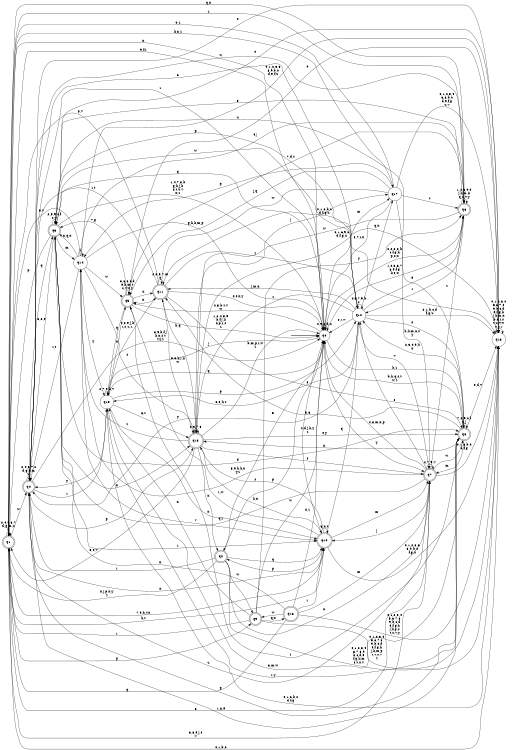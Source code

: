 digraph BlueStar {
__start0 [style = invis, shape = none, label = "", width = 0, height = 0];

rankdir=LR;
size="8,5";

s0 [style="filled", color="black", fillcolor="white" shape="circle", label="q0"];
s1 [style="rounded,filled", color="black", fillcolor="white" shape="doublecircle", label="q1"];
s2 [style="rounded,filled", color="black", fillcolor="white" shape="doublecircle", label="q2"];
s3 [style="rounded,filled", color="black", fillcolor="white" shape="doublecircle", label="q3"];
s4 [style="rounded,filled", color="black", fillcolor="white" shape="doublecircle", label="q4"];
s5 [style="rounded,filled", color="black", fillcolor="white" shape="doublecircle", label="q5"];
s6 [style="rounded,filled", color="black", fillcolor="white" shape="doublecircle", label="q6"];
s7 [style="rounded,filled", color="black", fillcolor="white" shape="doublecircle", label="q7"];
s8 [style="rounded,filled", color="black", fillcolor="white" shape="doublecircle", label="q8"];
s9 [style="rounded,filled", color="black", fillcolor="white" shape="doublecircle", label="q9"];
s10 [style="rounded,filled", color="black", fillcolor="white" shape="doublecircle", label="q10"];
s11 [style="rounded,filled", color="black", fillcolor="white" shape="doublecircle", label="q11"];
s12 [style="filled", color="black", fillcolor="white" shape="circle", label="q12"];
s13 [style="rounded,filled", color="black", fillcolor="white" shape="doublecircle", label="q13"];
s14 [style="filled", color="black", fillcolor="white" shape="circle", label="q14"];
s15 [style="filled", color="black", fillcolor="white" shape="circle", label="q15"];
s16 [style="rounded,filled", color="black", fillcolor="white" shape="doublecircle", label="q16"];
s17 [style="filled", color="black", fillcolor="white" shape="circle", label="q17"];
s18 [style="filled", color="black", fillcolor="white" shape="circle", label="q18"];
subgraph cluster_main { 
	graph [pad=".75", ranksep="0.15", nodesep="0.15"];
	 style=invis; 
	__start0 -> s0 [penwidth=2];
}
s0 -> s0 [label="0,9,c,d,u"];
s0 -> s1 [label="n"];
s0 -> s2 [label="p"];
s0 -> s3 [label="q"];
s0 -> s4 [label="r"];
s0 -> s5 [label="4,5,b,t,v\nw"];
s0 -> s6 [label="1,2,3,6,7\n8,e,f,g\nk,s,x"];
s0 -> s7 [label="y"];
s0 -> s8 [label="h,z"];
s0 -> s15 [label="j"];
s0 -> s17 [label="m"];
s1 -> s0 [label="9,f,r"];
s1 -> s1 [label="2,4,5,6,7\nd,g,m,u\ny"];
s1 -> s4 [label="w"];
s1 -> s6 [label="q,x"];
s1 -> s7 [label="3,8,e,j,s\nv"];
s1 -> s9 [label="p"];
s1 -> s10 [label="h,t"];
s1 -> s17 [label="k,n,z"];
s1 -> s18 [label="0,1,b,c"];
s2 -> s0 [label="5"];
s2 -> s1 [label="h,j,p,x,y\nz"];
s2 -> s4 [label="r"];
s2 -> s7 [label="n"];
s2 -> s9 [label="w"];
s2 -> s10 [label="q"];
s2 -> s18 [label="0,1,2,3,4\n6,7,8,9\nb,c,d,e\nf,g,k,m\ns,t,u,v"];
s3 -> s0 [label="1,4,7,8,b\ng,h,j,k\nq,t,u,v\nx,z"];
s3 -> s1 [label="p"];
s3 -> s3 [label="2,5,9,c,f\ns,y"];
s3 -> s4 [label="3,6,e"];
s3 -> s8 [label="d"];
s3 -> s10 [label="r"];
s3 -> s12 [label="w"];
s3 -> s13 [label="n"];
s3 -> s14 [label="m"];
s3 -> s18 [label="0"];
s4 -> s0 [label="3,9,b,f,j\nk,n,s,t\nv,y,z"];
s4 -> s3 [label="q"];
s4 -> s4 [label="2,4,5,7,c\nd,g,h,m\nu"];
s4 -> s6 [label="w"];
s4 -> s8 [label="1,8,e"];
s4 -> s10 [label="x"];
s4 -> s12 [label="6"];
s4 -> s13 [label="p"];
s4 -> s15 [label="r"];
s4 -> s18 [label="0"];
s5 -> s0 [label="1,2,4,5,9\nb,f,j,k\nn,p,r,s\nz"];
s5 -> s3 [label="7,g"];
s5 -> s5 [label="3,6,8,c,d\ne,h,m,t\nu,v,w,y"];
s5 -> s11 [label="x"];
s5 -> s15 [label="q"];
s5 -> s18 [label="0"];
s6 -> s0 [label="0,2,6,8,b\nc,f,g,h\np,s,x"];
s6 -> s1 [label="z"];
s6 -> s3 [label="3"];
s6 -> s5 [label="7,d,t"];
s6 -> s6 [label="1,4,5,9,e\nj,k,m,n\nq,u,v,y"];
s6 -> s12 [label="r"];
s6 -> s13 [label="w"];
s7 -> s0 [label="4,8,m,n,p"];
s7 -> s1 [label="3"];
s7 -> s3 [label="q,r"];
s7 -> s4 [label="u"];
s7 -> s6 [label="t"];
s7 -> s7 [label="2,7,9,v"];
s7 -> s8 [label="w"];
s7 -> s10 [label="j"];
s7 -> s12 [label="s"];
s7 -> s14 [label="5,e,h,k,x\ny,z"];
s7 -> s18 [label="0,1,6,b,c\nd,f,g"];
s8 -> s0 [label="b,h,q,s,t\nw,z"];
s8 -> s3 [label="u"];
s8 -> s4 [label="p"];
s8 -> s5 [label="r"];
s8 -> s7 [label="m"];
s8 -> s8 [label="7,8,9,c,f\ng,j"];
s8 -> s11 [label="5,6"];
s8 -> s12 [label="2,3,4,e,k\nx"];
s8 -> s13 [label="n"];
s8 -> s15 [label="1,y"];
s8 -> s18 [label="0,d,v"];
s9 -> s0 [label="w"];
s9 -> s1 [label="r"];
s9 -> s6 [label="y"];
s9 -> s15 [label="n"];
s9 -> s16 [label="q,x"];
s9 -> s18 [label="0,1,2,3,4\n5,6,7,8\n9,b,c,d\ne,f,g,h\nj,k,m,p\ns,t,u,v\nz"];
s10 -> s0 [label="4,d,j,k,y\nz"];
s10 -> s1 [label="7,e,h,v,x"];
s10 -> s2 [label="p"];
s10 -> s5 [label="r,w"];
s10 -> s7 [label="m"];
s10 -> s10 [label="5,n,t"];
s10 -> s12 [label="q"];
s10 -> s13 [label="s"];
s10 -> s18 [label="0,1,2,3,6\n8,9,b,c\nf,g,u"];
s11 -> s0 [label="4,s,x,y"];
s11 -> s1 [label="p,v"];
s11 -> s4 [label="r,t"];
s11 -> s5 [label="n"];
s11 -> s8 [label="8"];
s11 -> s11 [label="2,3,5,7,m\nq"];
s11 -> s12 [label="z"];
s11 -> s13 [label="9,e,h,j,k\nw"];
s11 -> s18 [label="0,1,6,b,c\nd,f,g,u"];
s12 -> s0 [label="6,r,w"];
s12 -> s3 [label="p"];
s12 -> s4 [label="y"];
s12 -> s6 [label="8"];
s12 -> s7 [label="v"];
s12 -> s8 [label="2"];
s12 -> s11 [label="j,m,n"];
s12 -> s12 [label="4,5,7,9,h\ns"];
s12 -> s13 [label="t"];
s12 -> s15 [label="3,e,k,z"];
s12 -> s17 [label="q,x"];
s12 -> s18 [label="0,1,b,c,d\nf,g,u"];
s13 -> s0 [label="b,m,p,r,w\nz"];
s13 -> s1 [label="5,e,v"];
s13 -> s2 [label="x"];
s13 -> s7 [label="s"];
s13 -> s8 [label="4,y"];
s13 -> s10 [label="k,n"];
s13 -> s11 [label="h,q"];
s13 -> s13 [label="2,3,7,8"];
s13 -> s14 [label="t"];
s13 -> s17 [label="j"];
s13 -> s18 [label="0,1,6,9,c\nd,f,g,u"];
s14 -> s0 [label="g,h,k,m,p"];
s14 -> s1 [label="5,v"];
s14 -> s3 [label="n,q,x"];
s14 -> s4 [label="r,t"];
s14 -> s5 [label="w"];
s14 -> s6 [label="4,j"];
s14 -> s10 [label="7"];
s14 -> s13 [label="s"];
s14 -> s14 [label="z"];
s14 -> s15 [label="y"];
s14 -> s18 [label="0,1,2,3,6\n8,9,b,c\nd,e,f,u"];
s15 -> s0 [label="q"];
s15 -> s4 [label="y"];
s15 -> s5 [label="n"];
s15 -> s8 [label="3,m,w"];
s15 -> s10 [label="x"];
s15 -> s11 [label="4,8,e,j,k\nr,s,u,z"];
s15 -> s12 [label="p"];
s15 -> s13 [label="5,t"];
s15 -> s15 [label="2,7,9,h,v"];
s15 -> s18 [label="0,1,6,b,c\nd,f,g"];
s16 -> s0 [label="x,z"];
s16 -> s1 [label="q"];
s16 -> s3 [label="n"];
s16 -> s7 [label="m"];
s16 -> s9 [label="w"];
s16 -> s10 [label="r"];
s16 -> s18 [label="0,1,2,3,4\n5,6,7,8\n9,b,c,d\ne,f,g,h\nj,k,p,s\nt,u,v,y"];
s17 -> s0 [label="5,7,r,x"];
s17 -> s1 [label="9,z"];
s17 -> s5 [label="j,q"];
s17 -> s6 [label="t"];
s17 -> s7 [label="h,k,m,n,s\ny"];
s17 -> s11 [label="w"];
s17 -> s14 [label="p"];
s17 -> s18 [label="0,1,2,3,4\n6,8,b,c\nd,e,f,g\nu,v"];
s18 -> s18 [label="0,1,2,3,4\n5,6,7,8\n9,b,c,d\ne,f,g,h\nj,k,m,n\np,q,r,s\nt,u,v,w\nx,y,z"];

}